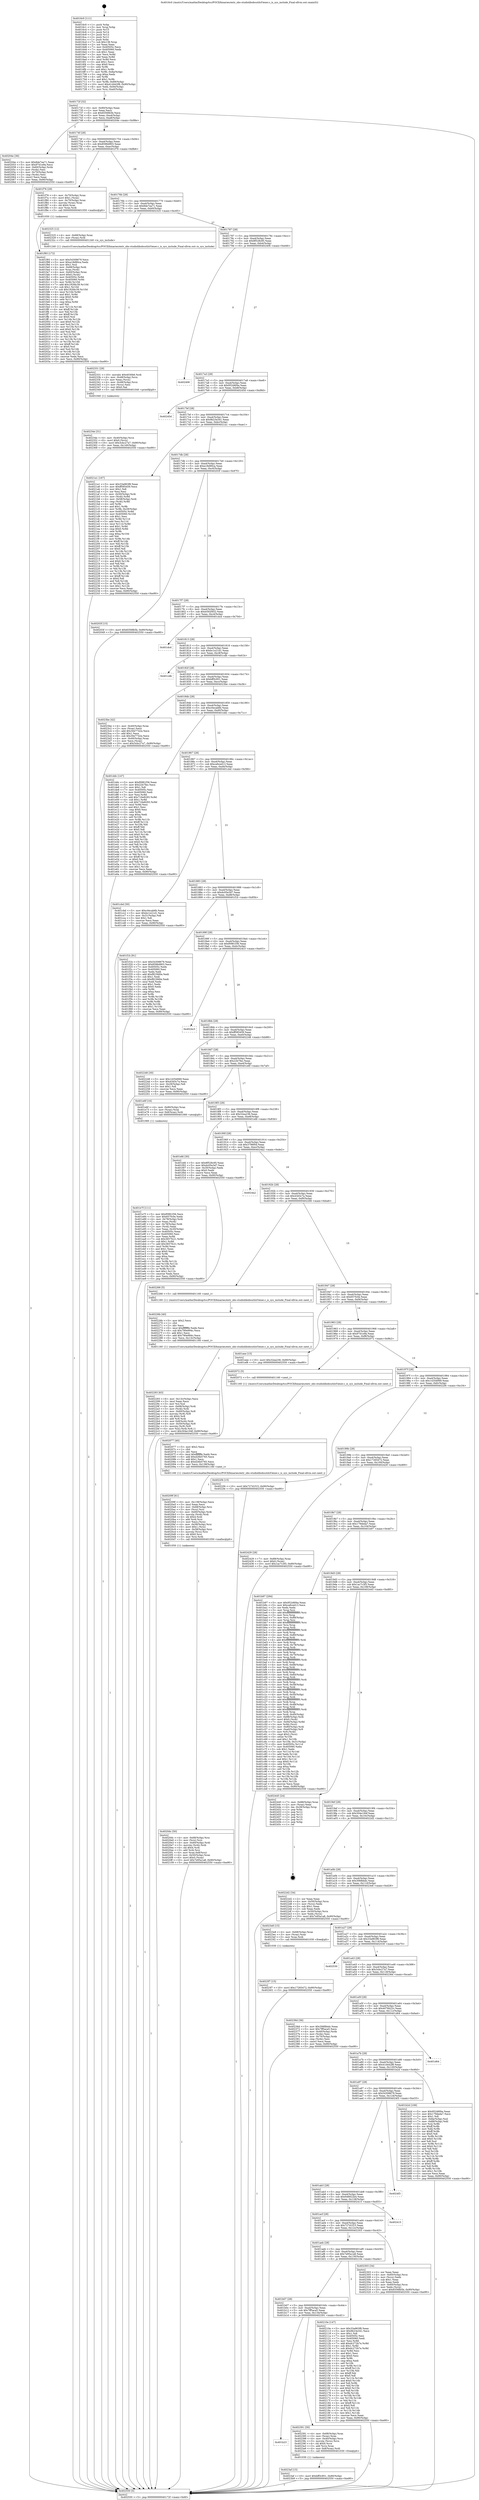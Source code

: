 digraph "0x4016c0" {
  label = "0x4016c0 (/mnt/c/Users/mathe/Desktop/tcc/POCII/binaries/extr_obs-studiolibobsutilcf-lexer.c_is_sys_include_Final-ollvm.out::main(0))"
  labelloc = "t"
  node[shape=record]

  Entry [label="",width=0.3,height=0.3,shape=circle,fillcolor=black,style=filled]
  "0x40172f" [label="{
     0x40172f [32]\l
     | [instrs]\l
     &nbsp;&nbsp;0x40172f \<+6\>: mov -0x90(%rbp),%eax\l
     &nbsp;&nbsp;0x401735 \<+2\>: mov %eax,%ecx\l
     &nbsp;&nbsp;0x401737 \<+6\>: sub $0x8356fb5b,%ecx\l
     &nbsp;&nbsp;0x40173d \<+6\>: mov %eax,-0xa4(%rbp)\l
     &nbsp;&nbsp;0x401743 \<+6\>: mov %ecx,-0xa8(%rbp)\l
     &nbsp;&nbsp;0x401749 \<+6\>: je 000000000040204e \<main+0x98e\>\l
  }"]
  "0x40204e" [label="{
     0x40204e [36]\l
     | [instrs]\l
     &nbsp;&nbsp;0x40204e \<+5\>: mov $0x8de7ea71,%eax\l
     &nbsp;&nbsp;0x402053 \<+5\>: mov $0x97d1e9a,%ecx\l
     &nbsp;&nbsp;0x402058 \<+4\>: mov -0x60(%rbp),%rdx\l
     &nbsp;&nbsp;0x40205c \<+2\>: mov (%rdx),%esi\l
     &nbsp;&nbsp;0x40205e \<+4\>: mov -0x70(%rbp),%rdx\l
     &nbsp;&nbsp;0x402062 \<+2\>: cmp (%rdx),%esi\l
     &nbsp;&nbsp;0x402064 \<+3\>: cmovl %ecx,%eax\l
     &nbsp;&nbsp;0x402067 \<+6\>: mov %eax,-0x90(%rbp)\l
     &nbsp;&nbsp;0x40206d \<+5\>: jmp 0000000000402550 \<main+0xe90\>\l
  }"]
  "0x40174f" [label="{
     0x40174f [28]\l
     | [instrs]\l
     &nbsp;&nbsp;0x40174f \<+5\>: jmp 0000000000401754 \<main+0x94\>\l
     &nbsp;&nbsp;0x401754 \<+6\>: mov -0xa4(%rbp),%eax\l
     &nbsp;&nbsp;0x40175a \<+5\>: sub $0x8596d903,%eax\l
     &nbsp;&nbsp;0x40175f \<+6\>: mov %eax,-0xac(%rbp)\l
     &nbsp;&nbsp;0x401765 \<+6\>: je 0000000000401f76 \<main+0x8b6\>\l
  }"]
  Exit [label="",width=0.3,height=0.3,shape=circle,fillcolor=black,style=filled,peripheries=2]
  "0x401f76" [label="{
     0x401f76 [29]\l
     | [instrs]\l
     &nbsp;&nbsp;0x401f76 \<+4\>: mov -0x70(%rbp),%rax\l
     &nbsp;&nbsp;0x401f7a \<+6\>: movl $0x1,(%rax)\l
     &nbsp;&nbsp;0x401f80 \<+4\>: mov -0x70(%rbp),%rax\l
     &nbsp;&nbsp;0x401f84 \<+3\>: movslq (%rax),%rax\l
     &nbsp;&nbsp;0x401f87 \<+4\>: shl $0x4,%rax\l
     &nbsp;&nbsp;0x401f8b \<+3\>: mov %rax,%rdi\l
     &nbsp;&nbsp;0x401f8e \<+5\>: call 0000000000401050 \<malloc@plt\>\l
     | [calls]\l
     &nbsp;&nbsp;0x401050 \{1\} (unknown)\l
  }"]
  "0x40176b" [label="{
     0x40176b [28]\l
     | [instrs]\l
     &nbsp;&nbsp;0x40176b \<+5\>: jmp 0000000000401770 \<main+0xb0\>\l
     &nbsp;&nbsp;0x401770 \<+6\>: mov -0xa4(%rbp),%eax\l
     &nbsp;&nbsp;0x401776 \<+5\>: sub $0x8de7ea71,%eax\l
     &nbsp;&nbsp;0x40177b \<+6\>: mov %eax,-0xb0(%rbp)\l
     &nbsp;&nbsp;0x401781 \<+6\>: je 0000000000402325 \<main+0xc65\>\l
  }"]
  "0x4023f7" [label="{
     0x4023f7 [15]\l
     | [instrs]\l
     &nbsp;&nbsp;0x4023f7 \<+10\>: movl $0x17265472,-0x90(%rbp)\l
     &nbsp;&nbsp;0x402401 \<+5\>: jmp 0000000000402550 \<main+0xe90\>\l
  }"]
  "0x402325" [label="{
     0x402325 [12]\l
     | [instrs]\l
     &nbsp;&nbsp;0x402325 \<+4\>: mov -0x68(%rbp),%rax\l
     &nbsp;&nbsp;0x402329 \<+3\>: mov (%rax),%rdi\l
     &nbsp;&nbsp;0x40232c \<+5\>: call 0000000000401240 \<is_sys_include\>\l
     | [calls]\l
     &nbsp;&nbsp;0x401240 \{1\} (/mnt/c/Users/mathe/Desktop/tcc/POCII/binaries/extr_obs-studiolibobsutilcf-lexer.c_is_sys_include_Final-ollvm.out::is_sys_include)\l
  }"]
  "0x401787" [label="{
     0x401787 [28]\l
     | [instrs]\l
     &nbsp;&nbsp;0x401787 \<+5\>: jmp 000000000040178c \<main+0xcc\>\l
     &nbsp;&nbsp;0x40178c \<+6\>: mov -0xa4(%rbp),%eax\l
     &nbsp;&nbsp;0x401792 \<+5\>: sub $0x8f528c95,%eax\l
     &nbsp;&nbsp;0x401797 \<+6\>: mov %eax,-0xb4(%rbp)\l
     &nbsp;&nbsp;0x40179d \<+6\>: je 0000000000402406 \<main+0xd46\>\l
  }"]
  "0x4023af" [label="{
     0x4023af [15]\l
     | [instrs]\l
     &nbsp;&nbsp;0x4023af \<+10\>: movl $0xbff3c951,-0x90(%rbp)\l
     &nbsp;&nbsp;0x4023b9 \<+5\>: jmp 0000000000402550 \<main+0xe90\>\l
  }"]
  "0x402406" [label="{
     0x402406\l
  }", style=dashed]
  "0x4017a3" [label="{
     0x4017a3 [28]\l
     | [instrs]\l
     &nbsp;&nbsp;0x4017a3 \<+5\>: jmp 00000000004017a8 \<main+0xe8\>\l
     &nbsp;&nbsp;0x4017a8 \<+6\>: mov -0xa4(%rbp),%eax\l
     &nbsp;&nbsp;0x4017ae \<+5\>: sub $0x952d6f4a,%eax\l
     &nbsp;&nbsp;0x4017b3 \<+6\>: mov %eax,-0xb8(%rbp)\l
     &nbsp;&nbsp;0x4017b9 \<+6\>: je 000000000040245d \<main+0xd9d\>\l
  }"]
  "0x401b23" [label="{
     0x401b23\l
  }", style=dashed]
  "0x40245d" [label="{
     0x40245d\l
  }", style=dashed]
  "0x4017bf" [label="{
     0x4017bf [28]\l
     | [instrs]\l
     &nbsp;&nbsp;0x4017bf \<+5\>: jmp 00000000004017c4 \<main+0x104\>\l
     &nbsp;&nbsp;0x4017c4 \<+6\>: mov -0xa4(%rbp),%eax\l
     &nbsp;&nbsp;0x4017ca \<+5\>: sub $0x9b23e341,%eax\l
     &nbsp;&nbsp;0x4017cf \<+6\>: mov %eax,-0xbc(%rbp)\l
     &nbsp;&nbsp;0x4017d5 \<+6\>: je 00000000004021a1 \<main+0xae1\>\l
  }"]
  "0x402391" [label="{
     0x402391 [30]\l
     | [instrs]\l
     &nbsp;&nbsp;0x402391 \<+4\>: mov -0x68(%rbp),%rax\l
     &nbsp;&nbsp;0x402395 \<+3\>: mov (%rax),%rax\l
     &nbsp;&nbsp;0x402398 \<+4\>: mov -0x40(%rbp),%rcx\l
     &nbsp;&nbsp;0x40239c \<+3\>: movslq (%rcx),%rcx\l
     &nbsp;&nbsp;0x40239f \<+4\>: shl $0x4,%rcx\l
     &nbsp;&nbsp;0x4023a3 \<+3\>: add %rcx,%rax\l
     &nbsp;&nbsp;0x4023a6 \<+4\>: mov 0x8(%rax),%rdi\l
     &nbsp;&nbsp;0x4023aa \<+5\>: call 0000000000401030 \<free@plt\>\l
     | [calls]\l
     &nbsp;&nbsp;0x401030 \{1\} (unknown)\l
  }"]
  "0x4021a1" [label="{
     0x4021a1 [167]\l
     | [instrs]\l
     &nbsp;&nbsp;0x4021a1 \<+5\>: mov $0x33a963f8,%eax\l
     &nbsp;&nbsp;0x4021a6 \<+5\>: mov $0xff585459,%ecx\l
     &nbsp;&nbsp;0x4021ab \<+2\>: mov $0x1,%dl\l
     &nbsp;&nbsp;0x4021ad \<+2\>: xor %esi,%esi\l
     &nbsp;&nbsp;0x4021af \<+4\>: mov -0x50(%rbp),%rdi\l
     &nbsp;&nbsp;0x4021b3 \<+3\>: mov (%rdi),%r8d\l
     &nbsp;&nbsp;0x4021b6 \<+4\>: mov -0x58(%rbp),%rdi\l
     &nbsp;&nbsp;0x4021ba \<+3\>: cmp (%rdi),%r8d\l
     &nbsp;&nbsp;0x4021bd \<+4\>: setl %r9b\l
     &nbsp;&nbsp;0x4021c1 \<+4\>: and $0x1,%r9b\l
     &nbsp;&nbsp;0x4021c5 \<+4\>: mov %r9b,-0x29(%rbp)\l
     &nbsp;&nbsp;0x4021c9 \<+8\>: mov 0x40505c,%r8d\l
     &nbsp;&nbsp;0x4021d1 \<+8\>: mov 0x405060,%r10d\l
     &nbsp;&nbsp;0x4021d9 \<+3\>: sub $0x1,%esi\l
     &nbsp;&nbsp;0x4021dc \<+3\>: mov %r8d,%r11d\l
     &nbsp;&nbsp;0x4021df \<+3\>: add %esi,%r11d\l
     &nbsp;&nbsp;0x4021e2 \<+4\>: imul %r11d,%r8d\l
     &nbsp;&nbsp;0x4021e6 \<+4\>: and $0x1,%r8d\l
     &nbsp;&nbsp;0x4021ea \<+4\>: cmp $0x0,%r8d\l
     &nbsp;&nbsp;0x4021ee \<+4\>: sete %r9b\l
     &nbsp;&nbsp;0x4021f2 \<+4\>: cmp $0xa,%r10d\l
     &nbsp;&nbsp;0x4021f6 \<+3\>: setl %bl\l
     &nbsp;&nbsp;0x4021f9 \<+3\>: mov %r9b,%r14b\l
     &nbsp;&nbsp;0x4021fc \<+4\>: xor $0xff,%r14b\l
     &nbsp;&nbsp;0x402200 \<+3\>: mov %bl,%r15b\l
     &nbsp;&nbsp;0x402203 \<+4\>: xor $0xff,%r15b\l
     &nbsp;&nbsp;0x402207 \<+3\>: xor $0x0,%dl\l
     &nbsp;&nbsp;0x40220a \<+3\>: mov %r14b,%r12b\l
     &nbsp;&nbsp;0x40220d \<+4\>: and $0x0,%r12b\l
     &nbsp;&nbsp;0x402211 \<+3\>: and %dl,%r9b\l
     &nbsp;&nbsp;0x402214 \<+3\>: mov %r15b,%r13b\l
     &nbsp;&nbsp;0x402217 \<+4\>: and $0x0,%r13b\l
     &nbsp;&nbsp;0x40221b \<+2\>: and %dl,%bl\l
     &nbsp;&nbsp;0x40221d \<+3\>: or %r9b,%r12b\l
     &nbsp;&nbsp;0x402220 \<+3\>: or %bl,%r13b\l
     &nbsp;&nbsp;0x402223 \<+3\>: xor %r13b,%r12b\l
     &nbsp;&nbsp;0x402226 \<+3\>: or %r15b,%r14b\l
     &nbsp;&nbsp;0x402229 \<+4\>: xor $0xff,%r14b\l
     &nbsp;&nbsp;0x40222d \<+3\>: or $0x0,%dl\l
     &nbsp;&nbsp;0x402230 \<+3\>: and %dl,%r14b\l
     &nbsp;&nbsp;0x402233 \<+3\>: or %r14b,%r12b\l
     &nbsp;&nbsp;0x402236 \<+4\>: test $0x1,%r12b\l
     &nbsp;&nbsp;0x40223a \<+3\>: cmovne %ecx,%eax\l
     &nbsp;&nbsp;0x40223d \<+6\>: mov %eax,-0x90(%rbp)\l
     &nbsp;&nbsp;0x402243 \<+5\>: jmp 0000000000402550 \<main+0xe90\>\l
  }"]
  "0x4017db" [label="{
     0x4017db [28]\l
     | [instrs]\l
     &nbsp;&nbsp;0x4017db \<+5\>: jmp 00000000004017e0 \<main+0x120\>\l
     &nbsp;&nbsp;0x4017e0 \<+6\>: mov -0xa4(%rbp),%eax\l
     &nbsp;&nbsp;0x4017e6 \<+5\>: sub $0xa18d90ca,%eax\l
     &nbsp;&nbsp;0x4017eb \<+6\>: mov %eax,-0xc0(%rbp)\l
     &nbsp;&nbsp;0x4017f1 \<+6\>: je 000000000040203f \<main+0x97f\>\l
  }"]
  "0x40234e" [label="{
     0x40234e [31]\l
     | [instrs]\l
     &nbsp;&nbsp;0x40234e \<+4\>: mov -0x40(%rbp),%rcx\l
     &nbsp;&nbsp;0x402352 \<+6\>: movl $0x0,(%rcx)\l
     &nbsp;&nbsp;0x402358 \<+10\>: movl $0x3cbc27a7,-0x90(%rbp)\l
     &nbsp;&nbsp;0x402362 \<+6\>: mov %eax,-0x140(%rbp)\l
     &nbsp;&nbsp;0x402368 \<+5\>: jmp 0000000000402550 \<main+0xe90\>\l
  }"]
  "0x40203f" [label="{
     0x40203f [15]\l
     | [instrs]\l
     &nbsp;&nbsp;0x40203f \<+10\>: movl $0x8356fb5b,-0x90(%rbp)\l
     &nbsp;&nbsp;0x402049 \<+5\>: jmp 0000000000402550 \<main+0xe90\>\l
  }"]
  "0x4017f7" [label="{
     0x4017f7 [28]\l
     | [instrs]\l
     &nbsp;&nbsp;0x4017f7 \<+5\>: jmp 00000000004017fc \<main+0x13c\>\l
     &nbsp;&nbsp;0x4017fc \<+6\>: mov -0xa4(%rbp),%eax\l
     &nbsp;&nbsp;0x401802 \<+5\>: sub $0xb592f452,%eax\l
     &nbsp;&nbsp;0x401807 \<+6\>: mov %eax,-0xc4(%rbp)\l
     &nbsp;&nbsp;0x40180d \<+6\>: je 0000000000401dcd \<main+0x70d\>\l
  }"]
  "0x402331" [label="{
     0x402331 [29]\l
     | [instrs]\l
     &nbsp;&nbsp;0x402331 \<+10\>: movabs $0x4030b6,%rdi\l
     &nbsp;&nbsp;0x40233b \<+4\>: mov -0x48(%rbp),%rcx\l
     &nbsp;&nbsp;0x40233f \<+2\>: mov %eax,(%rcx)\l
     &nbsp;&nbsp;0x402341 \<+4\>: mov -0x48(%rbp),%rcx\l
     &nbsp;&nbsp;0x402345 \<+2\>: mov (%rcx),%esi\l
     &nbsp;&nbsp;0x402347 \<+2\>: mov $0x0,%al\l
     &nbsp;&nbsp;0x402349 \<+5\>: call 0000000000401040 \<printf@plt\>\l
     | [calls]\l
     &nbsp;&nbsp;0x401040 \{1\} (unknown)\l
  }"]
  "0x401dcd" [label="{
     0x401dcd\l
  }", style=dashed]
  "0x401813" [label="{
     0x401813 [28]\l
     | [instrs]\l
     &nbsp;&nbsp;0x401813 \<+5\>: jmp 0000000000401818 \<main+0x158\>\l
     &nbsp;&nbsp;0x401818 \<+6\>: mov -0xa4(%rbp),%eax\l
     &nbsp;&nbsp;0x40181e \<+5\>: sub $0xbc1e21d1,%eax\l
     &nbsp;&nbsp;0x401823 \<+6\>: mov %eax,-0xc8(%rbp)\l
     &nbsp;&nbsp;0x401829 \<+6\>: je 0000000000401cdb \<main+0x61b\>\l
  }"]
  "0x402293" [label="{
     0x402293 [63]\l
     | [instrs]\l
     &nbsp;&nbsp;0x402293 \<+6\>: mov -0x13c(%rbp),%ecx\l
     &nbsp;&nbsp;0x402299 \<+3\>: imul %eax,%ecx\l
     &nbsp;&nbsp;0x40229c \<+3\>: mov %cl,%sil\l
     &nbsp;&nbsp;0x40229f \<+4\>: mov -0x68(%rbp),%rdi\l
     &nbsp;&nbsp;0x4022a3 \<+3\>: mov (%rdi),%rdi\l
     &nbsp;&nbsp;0x4022a6 \<+4\>: mov -0x60(%rbp),%r8\l
     &nbsp;&nbsp;0x4022aa \<+3\>: movslq (%r8),%r8\l
     &nbsp;&nbsp;0x4022ad \<+4\>: shl $0x4,%r8\l
     &nbsp;&nbsp;0x4022b1 \<+3\>: add %r8,%rdi\l
     &nbsp;&nbsp;0x4022b4 \<+4\>: mov 0x8(%rdi),%rdi\l
     &nbsp;&nbsp;0x4022b8 \<+4\>: mov -0x50(%rbp),%r8\l
     &nbsp;&nbsp;0x4022bc \<+3\>: movslq (%r8),%r8\l
     &nbsp;&nbsp;0x4022bf \<+4\>: mov %sil,(%rdi,%r8,1)\l
     &nbsp;&nbsp;0x4022c3 \<+10\>: movl $0x304e194f,-0x90(%rbp)\l
     &nbsp;&nbsp;0x4022cd \<+5\>: jmp 0000000000402550 \<main+0xe90\>\l
  }"]
  "0x401cdb" [label="{
     0x401cdb\l
  }", style=dashed]
  "0x40182f" [label="{
     0x40182f [28]\l
     | [instrs]\l
     &nbsp;&nbsp;0x40182f \<+5\>: jmp 0000000000401834 \<main+0x174\>\l
     &nbsp;&nbsp;0x401834 \<+6\>: mov -0xa4(%rbp),%eax\l
     &nbsp;&nbsp;0x40183a \<+5\>: sub $0xbff3c951,%eax\l
     &nbsp;&nbsp;0x40183f \<+6\>: mov %eax,-0xcc(%rbp)\l
     &nbsp;&nbsp;0x401845 \<+6\>: je 00000000004023be \<main+0xcfe\>\l
  }"]
  "0x40226b" [label="{
     0x40226b [40]\l
     | [instrs]\l
     &nbsp;&nbsp;0x40226b \<+5\>: mov $0x2,%ecx\l
     &nbsp;&nbsp;0x402270 \<+1\>: cltd\l
     &nbsp;&nbsp;0x402271 \<+2\>: idiv %ecx\l
     &nbsp;&nbsp;0x402273 \<+6\>: imul $0xfffffffe,%edx,%ecx\l
     &nbsp;&nbsp;0x402279 \<+6\>: sub $0x790e994c,%ecx\l
     &nbsp;&nbsp;0x40227f \<+3\>: add $0x1,%ecx\l
     &nbsp;&nbsp;0x402282 \<+6\>: add $0x790e994c,%ecx\l
     &nbsp;&nbsp;0x402288 \<+6\>: mov %ecx,-0x13c(%rbp)\l
     &nbsp;&nbsp;0x40228e \<+5\>: call 0000000000401160 \<next_i\>\l
     | [calls]\l
     &nbsp;&nbsp;0x401160 \{1\} (/mnt/c/Users/mathe/Desktop/tcc/POCII/binaries/extr_obs-studiolibobsutilcf-lexer.c_is_sys_include_Final-ollvm.out::next_i)\l
  }"]
  "0x4023be" [label="{
     0x4023be [42]\l
     | [instrs]\l
     &nbsp;&nbsp;0x4023be \<+4\>: mov -0x40(%rbp),%rax\l
     &nbsp;&nbsp;0x4023c2 \<+2\>: mov (%rax),%ecx\l
     &nbsp;&nbsp;0x4023c4 \<+6\>: add $0x30e7742e,%ecx\l
     &nbsp;&nbsp;0x4023ca \<+3\>: add $0x1,%ecx\l
     &nbsp;&nbsp;0x4023cd \<+6\>: sub $0x30e7742e,%ecx\l
     &nbsp;&nbsp;0x4023d3 \<+4\>: mov -0x40(%rbp),%rax\l
     &nbsp;&nbsp;0x4023d7 \<+2\>: mov %ecx,(%rax)\l
     &nbsp;&nbsp;0x4023d9 \<+10\>: movl $0x3cbc27a7,-0x90(%rbp)\l
     &nbsp;&nbsp;0x4023e3 \<+5\>: jmp 0000000000402550 \<main+0xe90\>\l
  }"]
  "0x40184b" [label="{
     0x40184b [28]\l
     | [instrs]\l
     &nbsp;&nbsp;0x40184b \<+5\>: jmp 0000000000401850 \<main+0x190\>\l
     &nbsp;&nbsp;0x401850 \<+6\>: mov -0xa4(%rbp),%eax\l
     &nbsp;&nbsp;0x401856 \<+5\>: sub $0xc0ecab6b,%eax\l
     &nbsp;&nbsp;0x40185b \<+6\>: mov %eax,-0xd0(%rbp)\l
     &nbsp;&nbsp;0x401861 \<+6\>: je 0000000000401ddc \<main+0x71c\>\l
  }"]
  "0x401b07" [label="{
     0x401b07 [28]\l
     | [instrs]\l
     &nbsp;&nbsp;0x401b07 \<+5\>: jmp 0000000000401b0c \<main+0x44c\>\l
     &nbsp;&nbsp;0x401b0c \<+6\>: mov -0xa4(%rbp),%eax\l
     &nbsp;&nbsp;0x401b12 \<+5\>: sub $0x7ff5aca5,%eax\l
     &nbsp;&nbsp;0x401b17 \<+6\>: mov %eax,-0x134(%rbp)\l
     &nbsp;&nbsp;0x401b1d \<+6\>: je 0000000000402391 \<main+0xcd1\>\l
  }"]
  "0x401ddc" [label="{
     0x401ddc [147]\l
     | [instrs]\l
     &nbsp;&nbsp;0x401ddc \<+5\>: mov $0xf0981f36,%eax\l
     &nbsp;&nbsp;0x401de1 \<+5\>: mov $0x22b7fec,%ecx\l
     &nbsp;&nbsp;0x401de6 \<+2\>: mov $0x1,%dl\l
     &nbsp;&nbsp;0x401de8 \<+7\>: mov 0x40505c,%esi\l
     &nbsp;&nbsp;0x401def \<+7\>: mov 0x405060,%edi\l
     &nbsp;&nbsp;0x401df6 \<+3\>: mov %esi,%r8d\l
     &nbsp;&nbsp;0x401df9 \<+7\>: add $0x716e8293,%r8d\l
     &nbsp;&nbsp;0x401e00 \<+4\>: sub $0x1,%r8d\l
     &nbsp;&nbsp;0x401e04 \<+7\>: sub $0x716e8293,%r8d\l
     &nbsp;&nbsp;0x401e0b \<+4\>: imul %r8d,%esi\l
     &nbsp;&nbsp;0x401e0f \<+3\>: and $0x1,%esi\l
     &nbsp;&nbsp;0x401e12 \<+3\>: cmp $0x0,%esi\l
     &nbsp;&nbsp;0x401e15 \<+4\>: sete %r9b\l
     &nbsp;&nbsp;0x401e19 \<+3\>: cmp $0xa,%edi\l
     &nbsp;&nbsp;0x401e1c \<+4\>: setl %r10b\l
     &nbsp;&nbsp;0x401e20 \<+3\>: mov %r9b,%r11b\l
     &nbsp;&nbsp;0x401e23 \<+4\>: xor $0xff,%r11b\l
     &nbsp;&nbsp;0x401e27 \<+3\>: mov %r10b,%bl\l
     &nbsp;&nbsp;0x401e2a \<+3\>: xor $0xff,%bl\l
     &nbsp;&nbsp;0x401e2d \<+3\>: xor $0x0,%dl\l
     &nbsp;&nbsp;0x401e30 \<+3\>: mov %r11b,%r14b\l
     &nbsp;&nbsp;0x401e33 \<+4\>: and $0x0,%r14b\l
     &nbsp;&nbsp;0x401e37 \<+3\>: and %dl,%r9b\l
     &nbsp;&nbsp;0x401e3a \<+3\>: mov %bl,%r15b\l
     &nbsp;&nbsp;0x401e3d \<+4\>: and $0x0,%r15b\l
     &nbsp;&nbsp;0x401e41 \<+3\>: and %dl,%r10b\l
     &nbsp;&nbsp;0x401e44 \<+3\>: or %r9b,%r14b\l
     &nbsp;&nbsp;0x401e47 \<+3\>: or %r10b,%r15b\l
     &nbsp;&nbsp;0x401e4a \<+3\>: xor %r15b,%r14b\l
     &nbsp;&nbsp;0x401e4d \<+3\>: or %bl,%r11b\l
     &nbsp;&nbsp;0x401e50 \<+4\>: xor $0xff,%r11b\l
     &nbsp;&nbsp;0x401e54 \<+3\>: or $0x0,%dl\l
     &nbsp;&nbsp;0x401e57 \<+3\>: and %dl,%r11b\l
     &nbsp;&nbsp;0x401e5a \<+3\>: or %r11b,%r14b\l
     &nbsp;&nbsp;0x401e5d \<+4\>: test $0x1,%r14b\l
     &nbsp;&nbsp;0x401e61 \<+3\>: cmovne %ecx,%eax\l
     &nbsp;&nbsp;0x401e64 \<+6\>: mov %eax,-0x90(%rbp)\l
     &nbsp;&nbsp;0x401e6a \<+5\>: jmp 0000000000402550 \<main+0xe90\>\l
  }"]
  "0x401867" [label="{
     0x401867 [28]\l
     | [instrs]\l
     &nbsp;&nbsp;0x401867 \<+5\>: jmp 000000000040186c \<main+0x1ac\>\l
     &nbsp;&nbsp;0x40186c \<+6\>: mov -0xa4(%rbp),%eax\l
     &nbsp;&nbsp;0x401872 \<+5\>: sub $0xce6ced13,%eax\l
     &nbsp;&nbsp;0x401877 \<+6\>: mov %eax,-0xd4(%rbp)\l
     &nbsp;&nbsp;0x40187d \<+6\>: je 0000000000401cbd \<main+0x5fd\>\l
  }"]
  "0x40210e" [label="{
     0x40210e [147]\l
     | [instrs]\l
     &nbsp;&nbsp;0x40210e \<+5\>: mov $0x33a963f8,%eax\l
     &nbsp;&nbsp;0x402113 \<+5\>: mov $0x9b23e341,%ecx\l
     &nbsp;&nbsp;0x402118 \<+2\>: mov $0x1,%dl\l
     &nbsp;&nbsp;0x40211a \<+7\>: mov 0x40505c,%esi\l
     &nbsp;&nbsp;0x402121 \<+7\>: mov 0x405060,%edi\l
     &nbsp;&nbsp;0x402128 \<+3\>: mov %esi,%r8d\l
     &nbsp;&nbsp;0x40212b \<+7\>: add $0xdc272b7e,%r8d\l
     &nbsp;&nbsp;0x402132 \<+4\>: sub $0x1,%r8d\l
     &nbsp;&nbsp;0x402136 \<+7\>: sub $0xdc272b7e,%r8d\l
     &nbsp;&nbsp;0x40213d \<+4\>: imul %r8d,%esi\l
     &nbsp;&nbsp;0x402141 \<+3\>: and $0x1,%esi\l
     &nbsp;&nbsp;0x402144 \<+3\>: cmp $0x0,%esi\l
     &nbsp;&nbsp;0x402147 \<+4\>: sete %r9b\l
     &nbsp;&nbsp;0x40214b \<+3\>: cmp $0xa,%edi\l
     &nbsp;&nbsp;0x40214e \<+4\>: setl %r10b\l
     &nbsp;&nbsp;0x402152 \<+3\>: mov %r9b,%r11b\l
     &nbsp;&nbsp;0x402155 \<+4\>: xor $0xff,%r11b\l
     &nbsp;&nbsp;0x402159 \<+3\>: mov %r10b,%bl\l
     &nbsp;&nbsp;0x40215c \<+3\>: xor $0xff,%bl\l
     &nbsp;&nbsp;0x40215f \<+3\>: xor $0x0,%dl\l
     &nbsp;&nbsp;0x402162 \<+3\>: mov %r11b,%r14b\l
     &nbsp;&nbsp;0x402165 \<+4\>: and $0x0,%r14b\l
     &nbsp;&nbsp;0x402169 \<+3\>: and %dl,%r9b\l
     &nbsp;&nbsp;0x40216c \<+3\>: mov %bl,%r15b\l
     &nbsp;&nbsp;0x40216f \<+4\>: and $0x0,%r15b\l
     &nbsp;&nbsp;0x402173 \<+3\>: and %dl,%r10b\l
     &nbsp;&nbsp;0x402176 \<+3\>: or %r9b,%r14b\l
     &nbsp;&nbsp;0x402179 \<+3\>: or %r10b,%r15b\l
     &nbsp;&nbsp;0x40217c \<+3\>: xor %r15b,%r14b\l
     &nbsp;&nbsp;0x40217f \<+3\>: or %bl,%r11b\l
     &nbsp;&nbsp;0x402182 \<+4\>: xor $0xff,%r11b\l
     &nbsp;&nbsp;0x402186 \<+3\>: or $0x0,%dl\l
     &nbsp;&nbsp;0x402189 \<+3\>: and %dl,%r11b\l
     &nbsp;&nbsp;0x40218c \<+3\>: or %r11b,%r14b\l
     &nbsp;&nbsp;0x40218f \<+4\>: test $0x1,%r14b\l
     &nbsp;&nbsp;0x402193 \<+3\>: cmovne %ecx,%eax\l
     &nbsp;&nbsp;0x402196 \<+6\>: mov %eax,-0x90(%rbp)\l
     &nbsp;&nbsp;0x40219c \<+5\>: jmp 0000000000402550 \<main+0xe90\>\l
  }"]
  "0x401cbd" [label="{
     0x401cbd [30]\l
     | [instrs]\l
     &nbsp;&nbsp;0x401cbd \<+5\>: mov $0xc0ecab6b,%eax\l
     &nbsp;&nbsp;0x401cc2 \<+5\>: mov $0xbc1e21d1,%ecx\l
     &nbsp;&nbsp;0x401cc7 \<+3\>: mov -0x31(%rbp),%dl\l
     &nbsp;&nbsp;0x401cca \<+3\>: test $0x1,%dl\l
     &nbsp;&nbsp;0x401ccd \<+3\>: cmovne %ecx,%eax\l
     &nbsp;&nbsp;0x401cd0 \<+6\>: mov %eax,-0x90(%rbp)\l
     &nbsp;&nbsp;0x401cd6 \<+5\>: jmp 0000000000402550 \<main+0xe90\>\l
  }"]
  "0x401883" [label="{
     0x401883 [28]\l
     | [instrs]\l
     &nbsp;&nbsp;0x401883 \<+5\>: jmp 0000000000401888 \<main+0x1c8\>\l
     &nbsp;&nbsp;0x401888 \<+6\>: mov -0xa4(%rbp),%eax\l
     &nbsp;&nbsp;0x40188e \<+5\>: sub $0xdc05e3d7,%eax\l
     &nbsp;&nbsp;0x401893 \<+6\>: mov %eax,-0xd8(%rbp)\l
     &nbsp;&nbsp;0x401899 \<+6\>: je 0000000000401f1b \<main+0x85b\>\l
  }"]
  "0x401aeb" [label="{
     0x401aeb [28]\l
     | [instrs]\l
     &nbsp;&nbsp;0x401aeb \<+5\>: jmp 0000000000401af0 \<main+0x430\>\l
     &nbsp;&nbsp;0x401af0 \<+6\>: mov -0xa4(%rbp),%eax\l
     &nbsp;&nbsp;0x401af6 \<+5\>: sub $0x7e95a1a8,%eax\l
     &nbsp;&nbsp;0x401afb \<+6\>: mov %eax,-0x130(%rbp)\l
     &nbsp;&nbsp;0x401b01 \<+6\>: je 000000000040210e \<main+0xa4e\>\l
  }"]
  "0x401f1b" [label="{
     0x401f1b [91]\l
     | [instrs]\l
     &nbsp;&nbsp;0x401f1b \<+5\>: mov $0x54308679,%eax\l
     &nbsp;&nbsp;0x401f20 \<+5\>: mov $0x8596d903,%ecx\l
     &nbsp;&nbsp;0x401f25 \<+7\>: mov 0x40505c,%edx\l
     &nbsp;&nbsp;0x401f2c \<+7\>: mov 0x405060,%esi\l
     &nbsp;&nbsp;0x401f33 \<+2\>: mov %edx,%edi\l
     &nbsp;&nbsp;0x401f35 \<+6\>: add $0xf823fd0e,%edi\l
     &nbsp;&nbsp;0x401f3b \<+3\>: sub $0x1,%edi\l
     &nbsp;&nbsp;0x401f3e \<+6\>: sub $0xf823fd0e,%edi\l
     &nbsp;&nbsp;0x401f44 \<+3\>: imul %edi,%edx\l
     &nbsp;&nbsp;0x401f47 \<+3\>: and $0x1,%edx\l
     &nbsp;&nbsp;0x401f4a \<+3\>: cmp $0x0,%edx\l
     &nbsp;&nbsp;0x401f4d \<+4\>: sete %r8b\l
     &nbsp;&nbsp;0x401f51 \<+3\>: cmp $0xa,%esi\l
     &nbsp;&nbsp;0x401f54 \<+4\>: setl %r9b\l
     &nbsp;&nbsp;0x401f58 \<+3\>: mov %r8b,%r10b\l
     &nbsp;&nbsp;0x401f5b \<+3\>: and %r9b,%r10b\l
     &nbsp;&nbsp;0x401f5e \<+3\>: xor %r9b,%r8b\l
     &nbsp;&nbsp;0x401f61 \<+3\>: or %r8b,%r10b\l
     &nbsp;&nbsp;0x401f64 \<+4\>: test $0x1,%r10b\l
     &nbsp;&nbsp;0x401f68 \<+3\>: cmovne %ecx,%eax\l
     &nbsp;&nbsp;0x401f6b \<+6\>: mov %eax,-0x90(%rbp)\l
     &nbsp;&nbsp;0x401f71 \<+5\>: jmp 0000000000402550 \<main+0xe90\>\l
  }"]
  "0x40189f" [label="{
     0x40189f [28]\l
     | [instrs]\l
     &nbsp;&nbsp;0x40189f \<+5\>: jmp 00000000004018a4 \<main+0x1e4\>\l
     &nbsp;&nbsp;0x4018a4 \<+6\>: mov -0xa4(%rbp),%eax\l
     &nbsp;&nbsp;0x4018aa \<+5\>: sub $0xf0981f36,%eax\l
     &nbsp;&nbsp;0x4018af \<+6\>: mov %eax,-0xdc(%rbp)\l
     &nbsp;&nbsp;0x4018b5 \<+6\>: je 00000000004024c3 \<main+0xe03\>\l
  }"]
  "0x402303" [label="{
     0x402303 [34]\l
     | [instrs]\l
     &nbsp;&nbsp;0x402303 \<+2\>: xor %eax,%eax\l
     &nbsp;&nbsp;0x402305 \<+4\>: mov -0x60(%rbp),%rcx\l
     &nbsp;&nbsp;0x402309 \<+2\>: mov (%rcx),%edx\l
     &nbsp;&nbsp;0x40230b \<+3\>: sub $0x1,%eax\l
     &nbsp;&nbsp;0x40230e \<+2\>: sub %eax,%edx\l
     &nbsp;&nbsp;0x402310 \<+4\>: mov -0x60(%rbp),%rcx\l
     &nbsp;&nbsp;0x402314 \<+2\>: mov %edx,(%rcx)\l
     &nbsp;&nbsp;0x402316 \<+10\>: movl $0x8356fb5b,-0x90(%rbp)\l
     &nbsp;&nbsp;0x402320 \<+5\>: jmp 0000000000402550 \<main+0xe90\>\l
  }"]
  "0x4024c3" [label="{
     0x4024c3\l
  }", style=dashed]
  "0x4018bb" [label="{
     0x4018bb [28]\l
     | [instrs]\l
     &nbsp;&nbsp;0x4018bb \<+5\>: jmp 00000000004018c0 \<main+0x200\>\l
     &nbsp;&nbsp;0x4018c0 \<+6\>: mov -0xa4(%rbp),%eax\l
     &nbsp;&nbsp;0x4018c6 \<+5\>: sub $0xff585459,%eax\l
     &nbsp;&nbsp;0x4018cb \<+6\>: mov %eax,-0xe0(%rbp)\l
     &nbsp;&nbsp;0x4018d1 \<+6\>: je 0000000000402248 \<main+0xb88\>\l
  }"]
  "0x401acf" [label="{
     0x401acf [28]\l
     | [instrs]\l
     &nbsp;&nbsp;0x401acf \<+5\>: jmp 0000000000401ad4 \<main+0x414\>\l
     &nbsp;&nbsp;0x401ad4 \<+6\>: mov -0xa4(%rbp),%eax\l
     &nbsp;&nbsp;0x401ada \<+5\>: sub $0x727d1f15,%eax\l
     &nbsp;&nbsp;0x401adf \<+6\>: mov %eax,-0x12c(%rbp)\l
     &nbsp;&nbsp;0x401ae5 \<+6\>: je 0000000000402303 \<main+0xc43\>\l
  }"]
  "0x402248" [label="{
     0x402248 [30]\l
     | [instrs]\l
     &nbsp;&nbsp;0x402248 \<+5\>: mov $0x1435d069,%eax\l
     &nbsp;&nbsp;0x40224d \<+5\>: mov $0x43d3c7a,%ecx\l
     &nbsp;&nbsp;0x402252 \<+3\>: mov -0x29(%rbp),%dl\l
     &nbsp;&nbsp;0x402255 \<+3\>: test $0x1,%dl\l
     &nbsp;&nbsp;0x402258 \<+3\>: cmovne %ecx,%eax\l
     &nbsp;&nbsp;0x40225b \<+6\>: mov %eax,-0x90(%rbp)\l
     &nbsp;&nbsp;0x402261 \<+5\>: jmp 0000000000402550 \<main+0xe90\>\l
  }"]
  "0x4018d7" [label="{
     0x4018d7 [28]\l
     | [instrs]\l
     &nbsp;&nbsp;0x4018d7 \<+5\>: jmp 00000000004018dc \<main+0x21c\>\l
     &nbsp;&nbsp;0x4018dc \<+6\>: mov -0xa4(%rbp),%eax\l
     &nbsp;&nbsp;0x4018e2 \<+5\>: sub $0x22b7fec,%eax\l
     &nbsp;&nbsp;0x4018e7 \<+6\>: mov %eax,-0xe4(%rbp)\l
     &nbsp;&nbsp;0x4018ed \<+6\>: je 0000000000401e6f \<main+0x7af\>\l
  }"]
  "0x402415" [label="{
     0x402415\l
  }", style=dashed]
  "0x401e6f" [label="{
     0x401e6f [16]\l
     | [instrs]\l
     &nbsp;&nbsp;0x401e6f \<+4\>: mov -0x80(%rbp),%rax\l
     &nbsp;&nbsp;0x401e73 \<+3\>: mov (%rax),%rax\l
     &nbsp;&nbsp;0x401e76 \<+4\>: mov 0x8(%rax),%rdi\l
     &nbsp;&nbsp;0x401e7a \<+5\>: call 0000000000401060 \<atoi@plt\>\l
     | [calls]\l
     &nbsp;&nbsp;0x401060 \{1\} (unknown)\l
  }"]
  "0x4018f3" [label="{
     0x4018f3 [28]\l
     | [instrs]\l
     &nbsp;&nbsp;0x4018f3 \<+5\>: jmp 00000000004018f8 \<main+0x238\>\l
     &nbsp;&nbsp;0x4018f8 \<+6\>: mov -0xa4(%rbp),%eax\l
     &nbsp;&nbsp;0x4018fe \<+5\>: sub $0x32ea236,%eax\l
     &nbsp;&nbsp;0x401903 \<+6\>: mov %eax,-0xe8(%rbp)\l
     &nbsp;&nbsp;0x401909 \<+6\>: je 0000000000401efd \<main+0x83d\>\l
  }"]
  "0x401ab3" [label="{
     0x401ab3 [28]\l
     | [instrs]\l
     &nbsp;&nbsp;0x401ab3 \<+5\>: jmp 0000000000401ab8 \<main+0x3f8\>\l
     &nbsp;&nbsp;0x401ab8 \<+6\>: mov -0xa4(%rbp),%eax\l
     &nbsp;&nbsp;0x401abe \<+5\>: sub $0x648922b4,%eax\l
     &nbsp;&nbsp;0x401ac3 \<+6\>: mov %eax,-0x128(%rbp)\l
     &nbsp;&nbsp;0x401ac9 \<+6\>: je 0000000000402415 \<main+0xd55\>\l
  }"]
  "0x401efd" [label="{
     0x401efd [30]\l
     | [instrs]\l
     &nbsp;&nbsp;0x401efd \<+5\>: mov $0x8f528c95,%eax\l
     &nbsp;&nbsp;0x401f02 \<+5\>: mov $0xdc05e3d7,%ecx\l
     &nbsp;&nbsp;0x401f07 \<+3\>: mov -0x30(%rbp),%edx\l
     &nbsp;&nbsp;0x401f0a \<+3\>: cmp $0x0,%edx\l
     &nbsp;&nbsp;0x401f0d \<+3\>: cmove %ecx,%eax\l
     &nbsp;&nbsp;0x401f10 \<+6\>: mov %eax,-0x90(%rbp)\l
     &nbsp;&nbsp;0x401f16 \<+5\>: jmp 0000000000402550 \<main+0xe90\>\l
  }"]
  "0x40190f" [label="{
     0x40190f [28]\l
     | [instrs]\l
     &nbsp;&nbsp;0x40190f \<+5\>: jmp 0000000000401914 \<main+0x254\>\l
     &nbsp;&nbsp;0x401914 \<+6\>: mov -0xa4(%rbp),%eax\l
     &nbsp;&nbsp;0x40191a \<+5\>: sub $0x3796f0d,%eax\l
     &nbsp;&nbsp;0x40191f \<+6\>: mov %eax,-0xec(%rbp)\l
     &nbsp;&nbsp;0x401925 \<+6\>: je 00000000004024a2 \<main+0xde2\>\l
  }"]
  "0x4024f3" [label="{
     0x4024f3\l
  }", style=dashed]
  "0x4024a2" [label="{
     0x4024a2\l
  }", style=dashed]
  "0x40192b" [label="{
     0x40192b [28]\l
     | [instrs]\l
     &nbsp;&nbsp;0x40192b \<+5\>: jmp 0000000000401930 \<main+0x270\>\l
     &nbsp;&nbsp;0x401930 \<+6\>: mov -0xa4(%rbp),%eax\l
     &nbsp;&nbsp;0x401936 \<+5\>: sub $0x43d3c7a,%eax\l
     &nbsp;&nbsp;0x40193b \<+6\>: mov %eax,-0xf0(%rbp)\l
     &nbsp;&nbsp;0x401941 \<+6\>: je 0000000000402266 \<main+0xba6\>\l
  }"]
  "0x4020dc" [label="{
     0x4020dc [50]\l
     | [instrs]\l
     &nbsp;&nbsp;0x4020dc \<+4\>: mov -0x68(%rbp),%rsi\l
     &nbsp;&nbsp;0x4020e0 \<+3\>: mov (%rsi),%rsi\l
     &nbsp;&nbsp;0x4020e3 \<+4\>: mov -0x60(%rbp),%rdi\l
     &nbsp;&nbsp;0x4020e7 \<+3\>: movslq (%rdi),%rdi\l
     &nbsp;&nbsp;0x4020ea \<+4\>: shl $0x4,%rdi\l
     &nbsp;&nbsp;0x4020ee \<+3\>: add %rdi,%rsi\l
     &nbsp;&nbsp;0x4020f1 \<+4\>: mov %rax,0x8(%rsi)\l
     &nbsp;&nbsp;0x4020f5 \<+4\>: mov -0x50(%rbp),%rax\l
     &nbsp;&nbsp;0x4020f9 \<+6\>: movl $0x0,(%rax)\l
     &nbsp;&nbsp;0x4020ff \<+10\>: movl $0x7e95a1a8,-0x90(%rbp)\l
     &nbsp;&nbsp;0x402109 \<+5\>: jmp 0000000000402550 \<main+0xe90\>\l
  }"]
  "0x402266" [label="{
     0x402266 [5]\l
     | [instrs]\l
     &nbsp;&nbsp;0x402266 \<+5\>: call 0000000000401160 \<next_i\>\l
     | [calls]\l
     &nbsp;&nbsp;0x401160 \{1\} (/mnt/c/Users/mathe/Desktop/tcc/POCII/binaries/extr_obs-studiolibobsutilcf-lexer.c_is_sys_include_Final-ollvm.out::next_i)\l
  }"]
  "0x401947" [label="{
     0x401947 [28]\l
     | [instrs]\l
     &nbsp;&nbsp;0x401947 \<+5\>: jmp 000000000040194c \<main+0x28c\>\l
     &nbsp;&nbsp;0x40194c \<+6\>: mov -0xa4(%rbp),%eax\l
     &nbsp;&nbsp;0x401952 \<+5\>: sub $0x657fc0e,%eax\l
     &nbsp;&nbsp;0x401957 \<+6\>: mov %eax,-0xf4(%rbp)\l
     &nbsp;&nbsp;0x40195d \<+6\>: je 0000000000401eee \<main+0x82e\>\l
  }"]
  "0x40209f" [label="{
     0x40209f [61]\l
     | [instrs]\l
     &nbsp;&nbsp;0x40209f \<+6\>: mov -0x138(%rbp),%ecx\l
     &nbsp;&nbsp;0x4020a5 \<+3\>: imul %eax,%ecx\l
     &nbsp;&nbsp;0x4020a8 \<+4\>: mov -0x68(%rbp),%rsi\l
     &nbsp;&nbsp;0x4020ac \<+3\>: mov (%rsi),%rsi\l
     &nbsp;&nbsp;0x4020af \<+4\>: mov -0x60(%rbp),%rdi\l
     &nbsp;&nbsp;0x4020b3 \<+3\>: movslq (%rdi),%rdi\l
     &nbsp;&nbsp;0x4020b6 \<+4\>: shl $0x4,%rdi\l
     &nbsp;&nbsp;0x4020ba \<+3\>: add %rdi,%rsi\l
     &nbsp;&nbsp;0x4020bd \<+2\>: mov %ecx,(%rsi)\l
     &nbsp;&nbsp;0x4020bf \<+4\>: mov -0x58(%rbp),%rsi\l
     &nbsp;&nbsp;0x4020c3 \<+6\>: movl $0x1,(%rsi)\l
     &nbsp;&nbsp;0x4020c9 \<+4\>: mov -0x58(%rbp),%rsi\l
     &nbsp;&nbsp;0x4020cd \<+3\>: movslq (%rsi),%rsi\l
     &nbsp;&nbsp;0x4020d0 \<+4\>: shl $0x0,%rsi\l
     &nbsp;&nbsp;0x4020d4 \<+3\>: mov %rsi,%rdi\l
     &nbsp;&nbsp;0x4020d7 \<+5\>: call 0000000000401050 \<malloc@plt\>\l
     | [calls]\l
     &nbsp;&nbsp;0x401050 \{1\} (unknown)\l
  }"]
  "0x401eee" [label="{
     0x401eee [15]\l
     | [instrs]\l
     &nbsp;&nbsp;0x401eee \<+10\>: movl $0x32ea236,-0x90(%rbp)\l
     &nbsp;&nbsp;0x401ef8 \<+5\>: jmp 0000000000402550 \<main+0xe90\>\l
  }"]
  "0x401963" [label="{
     0x401963 [28]\l
     | [instrs]\l
     &nbsp;&nbsp;0x401963 \<+5\>: jmp 0000000000401968 \<main+0x2a8\>\l
     &nbsp;&nbsp;0x401968 \<+6\>: mov -0xa4(%rbp),%eax\l
     &nbsp;&nbsp;0x40196e \<+5\>: sub $0x97d1e9a,%eax\l
     &nbsp;&nbsp;0x401973 \<+6\>: mov %eax,-0xf8(%rbp)\l
     &nbsp;&nbsp;0x401979 \<+6\>: je 0000000000402072 \<main+0x9b2\>\l
  }"]
  "0x402077" [label="{
     0x402077 [40]\l
     | [instrs]\l
     &nbsp;&nbsp;0x402077 \<+5\>: mov $0x2,%ecx\l
     &nbsp;&nbsp;0x40207c \<+1\>: cltd\l
     &nbsp;&nbsp;0x40207d \<+2\>: idiv %ecx\l
     &nbsp;&nbsp;0x40207f \<+6\>: imul $0xfffffffe,%edx,%ecx\l
     &nbsp;&nbsp;0x402085 \<+6\>: add $0xd26b5765,%ecx\l
     &nbsp;&nbsp;0x40208b \<+3\>: add $0x1,%ecx\l
     &nbsp;&nbsp;0x40208e \<+6\>: sub $0xd26b5765,%ecx\l
     &nbsp;&nbsp;0x402094 \<+6\>: mov %ecx,-0x138(%rbp)\l
     &nbsp;&nbsp;0x40209a \<+5\>: call 0000000000401160 \<next_i\>\l
     | [calls]\l
     &nbsp;&nbsp;0x401160 \{1\} (/mnt/c/Users/mathe/Desktop/tcc/POCII/binaries/extr_obs-studiolibobsutilcf-lexer.c_is_sys_include_Final-ollvm.out::next_i)\l
  }"]
  "0x402072" [label="{
     0x402072 [5]\l
     | [instrs]\l
     &nbsp;&nbsp;0x402072 \<+5\>: call 0000000000401160 \<next_i\>\l
     | [calls]\l
     &nbsp;&nbsp;0x401160 \{1\} (/mnt/c/Users/mathe/Desktop/tcc/POCII/binaries/extr_obs-studiolibobsutilcf-lexer.c_is_sys_include_Final-ollvm.out::next_i)\l
  }"]
  "0x40197f" [label="{
     0x40197f [28]\l
     | [instrs]\l
     &nbsp;&nbsp;0x40197f \<+5\>: jmp 0000000000401984 \<main+0x2c4\>\l
     &nbsp;&nbsp;0x401984 \<+6\>: mov -0xa4(%rbp),%eax\l
     &nbsp;&nbsp;0x40198a \<+5\>: sub $0x1435d069,%eax\l
     &nbsp;&nbsp;0x40198f \<+6\>: mov %eax,-0xfc(%rbp)\l
     &nbsp;&nbsp;0x401995 \<+6\>: je 00000000004022f4 \<main+0xc34\>\l
  }"]
  "0x401f93" [label="{
     0x401f93 [172]\l
     | [instrs]\l
     &nbsp;&nbsp;0x401f93 \<+5\>: mov $0x54308679,%ecx\l
     &nbsp;&nbsp;0x401f98 \<+5\>: mov $0xa18d90ca,%edx\l
     &nbsp;&nbsp;0x401f9d \<+3\>: mov $0x1,%sil\l
     &nbsp;&nbsp;0x401fa0 \<+4\>: mov -0x68(%rbp),%rdi\l
     &nbsp;&nbsp;0x401fa4 \<+3\>: mov %rax,(%rdi)\l
     &nbsp;&nbsp;0x401fa7 \<+4\>: mov -0x60(%rbp),%rax\l
     &nbsp;&nbsp;0x401fab \<+6\>: movl $0x0,(%rax)\l
     &nbsp;&nbsp;0x401fb1 \<+8\>: mov 0x40505c,%r8d\l
     &nbsp;&nbsp;0x401fb9 \<+8\>: mov 0x405060,%r9d\l
     &nbsp;&nbsp;0x401fc1 \<+3\>: mov %r8d,%r10d\l
     &nbsp;&nbsp;0x401fc4 \<+7\>: add $0x192fdc39,%r10d\l
     &nbsp;&nbsp;0x401fcb \<+4\>: sub $0x1,%r10d\l
     &nbsp;&nbsp;0x401fcf \<+7\>: sub $0x192fdc39,%r10d\l
     &nbsp;&nbsp;0x401fd6 \<+4\>: imul %r10d,%r8d\l
     &nbsp;&nbsp;0x401fda \<+4\>: and $0x1,%r8d\l
     &nbsp;&nbsp;0x401fde \<+4\>: cmp $0x0,%r8d\l
     &nbsp;&nbsp;0x401fe2 \<+4\>: sete %r11b\l
     &nbsp;&nbsp;0x401fe6 \<+4\>: cmp $0xa,%r9d\l
     &nbsp;&nbsp;0x401fea \<+3\>: setl %bl\l
     &nbsp;&nbsp;0x401fed \<+3\>: mov %r11b,%r14b\l
     &nbsp;&nbsp;0x401ff0 \<+4\>: xor $0xff,%r14b\l
     &nbsp;&nbsp;0x401ff4 \<+3\>: mov %bl,%r15b\l
     &nbsp;&nbsp;0x401ff7 \<+4\>: xor $0xff,%r15b\l
     &nbsp;&nbsp;0x401ffb \<+4\>: xor $0x0,%sil\l
     &nbsp;&nbsp;0x401fff \<+3\>: mov %r14b,%r12b\l
     &nbsp;&nbsp;0x402002 \<+4\>: and $0x0,%r12b\l
     &nbsp;&nbsp;0x402006 \<+3\>: and %sil,%r11b\l
     &nbsp;&nbsp;0x402009 \<+3\>: mov %r15b,%r13b\l
     &nbsp;&nbsp;0x40200c \<+4\>: and $0x0,%r13b\l
     &nbsp;&nbsp;0x402010 \<+3\>: and %sil,%bl\l
     &nbsp;&nbsp;0x402013 \<+3\>: or %r11b,%r12b\l
     &nbsp;&nbsp;0x402016 \<+3\>: or %bl,%r13b\l
     &nbsp;&nbsp;0x402019 \<+3\>: xor %r13b,%r12b\l
     &nbsp;&nbsp;0x40201c \<+3\>: or %r15b,%r14b\l
     &nbsp;&nbsp;0x40201f \<+4\>: xor $0xff,%r14b\l
     &nbsp;&nbsp;0x402023 \<+4\>: or $0x0,%sil\l
     &nbsp;&nbsp;0x402027 \<+3\>: and %sil,%r14b\l
     &nbsp;&nbsp;0x40202a \<+3\>: or %r14b,%r12b\l
     &nbsp;&nbsp;0x40202d \<+4\>: test $0x1,%r12b\l
     &nbsp;&nbsp;0x402031 \<+3\>: cmovne %edx,%ecx\l
     &nbsp;&nbsp;0x402034 \<+6\>: mov %ecx,-0x90(%rbp)\l
     &nbsp;&nbsp;0x40203a \<+5\>: jmp 0000000000402550 \<main+0xe90\>\l
  }"]
  "0x4022f4" [label="{
     0x4022f4 [15]\l
     | [instrs]\l
     &nbsp;&nbsp;0x4022f4 \<+10\>: movl $0x727d1f15,-0x90(%rbp)\l
     &nbsp;&nbsp;0x4022fe \<+5\>: jmp 0000000000402550 \<main+0xe90\>\l
  }"]
  "0x40199b" [label="{
     0x40199b [28]\l
     | [instrs]\l
     &nbsp;&nbsp;0x40199b \<+5\>: jmp 00000000004019a0 \<main+0x2e0\>\l
     &nbsp;&nbsp;0x4019a0 \<+6\>: mov -0xa4(%rbp),%eax\l
     &nbsp;&nbsp;0x4019a6 \<+5\>: sub $0x17265472,%eax\l
     &nbsp;&nbsp;0x4019ab \<+6\>: mov %eax,-0x100(%rbp)\l
     &nbsp;&nbsp;0x4019b1 \<+6\>: je 0000000000402429 \<main+0xd69\>\l
  }"]
  "0x401e7f" [label="{
     0x401e7f [111]\l
     | [instrs]\l
     &nbsp;&nbsp;0x401e7f \<+5\>: mov $0xf0981f36,%ecx\l
     &nbsp;&nbsp;0x401e84 \<+5\>: mov $0x657fc0e,%edx\l
     &nbsp;&nbsp;0x401e89 \<+4\>: mov -0x78(%rbp),%rdi\l
     &nbsp;&nbsp;0x401e8d \<+2\>: mov %eax,(%rdi)\l
     &nbsp;&nbsp;0x401e8f \<+4\>: mov -0x78(%rbp),%rdi\l
     &nbsp;&nbsp;0x401e93 \<+2\>: mov (%rdi),%eax\l
     &nbsp;&nbsp;0x401e95 \<+3\>: mov %eax,-0x30(%rbp)\l
     &nbsp;&nbsp;0x401e98 \<+7\>: mov 0x40505c,%eax\l
     &nbsp;&nbsp;0x401e9f \<+7\>: mov 0x405060,%esi\l
     &nbsp;&nbsp;0x401ea6 \<+3\>: mov %eax,%r8d\l
     &nbsp;&nbsp;0x401ea9 \<+7\>: sub $0x3657fc21,%r8d\l
     &nbsp;&nbsp;0x401eb0 \<+4\>: sub $0x1,%r8d\l
     &nbsp;&nbsp;0x401eb4 \<+7\>: add $0x3657fc21,%r8d\l
     &nbsp;&nbsp;0x401ebb \<+4\>: imul %r8d,%eax\l
     &nbsp;&nbsp;0x401ebf \<+3\>: and $0x1,%eax\l
     &nbsp;&nbsp;0x401ec2 \<+3\>: cmp $0x0,%eax\l
     &nbsp;&nbsp;0x401ec5 \<+4\>: sete %r9b\l
     &nbsp;&nbsp;0x401ec9 \<+3\>: cmp $0xa,%esi\l
     &nbsp;&nbsp;0x401ecc \<+4\>: setl %r10b\l
     &nbsp;&nbsp;0x401ed0 \<+3\>: mov %r9b,%r11b\l
     &nbsp;&nbsp;0x401ed3 \<+3\>: and %r10b,%r11b\l
     &nbsp;&nbsp;0x401ed6 \<+3\>: xor %r10b,%r9b\l
     &nbsp;&nbsp;0x401ed9 \<+3\>: or %r9b,%r11b\l
     &nbsp;&nbsp;0x401edc \<+4\>: test $0x1,%r11b\l
     &nbsp;&nbsp;0x401ee0 \<+3\>: cmovne %edx,%ecx\l
     &nbsp;&nbsp;0x401ee3 \<+6\>: mov %ecx,-0x90(%rbp)\l
     &nbsp;&nbsp;0x401ee9 \<+5\>: jmp 0000000000402550 \<main+0xe90\>\l
  }"]
  "0x402429" [label="{
     0x402429 [28]\l
     | [instrs]\l
     &nbsp;&nbsp;0x402429 \<+7\>: mov -0x88(%rbp),%rax\l
     &nbsp;&nbsp;0x402430 \<+6\>: movl $0x0,(%rax)\l
     &nbsp;&nbsp;0x402436 \<+10\>: movl $0x1ac7c3f3,-0x90(%rbp)\l
     &nbsp;&nbsp;0x402440 \<+5\>: jmp 0000000000402550 \<main+0xe90\>\l
  }"]
  "0x4019b7" [label="{
     0x4019b7 [28]\l
     | [instrs]\l
     &nbsp;&nbsp;0x4019b7 \<+5\>: jmp 00000000004019bc \<main+0x2fc\>\l
     &nbsp;&nbsp;0x4019bc \<+6\>: mov -0xa4(%rbp),%eax\l
     &nbsp;&nbsp;0x4019c2 \<+5\>: sub $0x179deda7,%eax\l
     &nbsp;&nbsp;0x4019c7 \<+6\>: mov %eax,-0x104(%rbp)\l
     &nbsp;&nbsp;0x4019cd \<+6\>: je 0000000000401b97 \<main+0x4d7\>\l
  }"]
  "0x4016c0" [label="{
     0x4016c0 [111]\l
     | [instrs]\l
     &nbsp;&nbsp;0x4016c0 \<+1\>: push %rbp\l
     &nbsp;&nbsp;0x4016c1 \<+3\>: mov %rsp,%rbp\l
     &nbsp;&nbsp;0x4016c4 \<+2\>: push %r15\l
     &nbsp;&nbsp;0x4016c6 \<+2\>: push %r14\l
     &nbsp;&nbsp;0x4016c8 \<+2\>: push %r13\l
     &nbsp;&nbsp;0x4016ca \<+2\>: push %r12\l
     &nbsp;&nbsp;0x4016cc \<+1\>: push %rbx\l
     &nbsp;&nbsp;0x4016cd \<+7\>: sub $0x138,%rsp\l
     &nbsp;&nbsp;0x4016d4 \<+2\>: xor %eax,%eax\l
     &nbsp;&nbsp;0x4016d6 \<+7\>: mov 0x40505c,%ecx\l
     &nbsp;&nbsp;0x4016dd \<+7\>: mov 0x405060,%edx\l
     &nbsp;&nbsp;0x4016e4 \<+3\>: sub $0x1,%eax\l
     &nbsp;&nbsp;0x4016e7 \<+3\>: mov %ecx,%r8d\l
     &nbsp;&nbsp;0x4016ea \<+3\>: add %eax,%r8d\l
     &nbsp;&nbsp;0x4016ed \<+4\>: imul %r8d,%ecx\l
     &nbsp;&nbsp;0x4016f1 \<+3\>: and $0x1,%ecx\l
     &nbsp;&nbsp;0x4016f4 \<+3\>: cmp $0x0,%ecx\l
     &nbsp;&nbsp;0x4016f7 \<+4\>: sete %r9b\l
     &nbsp;&nbsp;0x4016fb \<+4\>: and $0x1,%r9b\l
     &nbsp;&nbsp;0x4016ff \<+7\>: mov %r9b,-0x8a(%rbp)\l
     &nbsp;&nbsp;0x401706 \<+3\>: cmp $0xa,%edx\l
     &nbsp;&nbsp;0x401709 \<+4\>: setl %r9b\l
     &nbsp;&nbsp;0x40170d \<+4\>: and $0x1,%r9b\l
     &nbsp;&nbsp;0x401711 \<+7\>: mov %r9b,-0x89(%rbp)\l
     &nbsp;&nbsp;0x401718 \<+10\>: movl $0x41d442f8,-0x90(%rbp)\l
     &nbsp;&nbsp;0x401722 \<+6\>: mov %edi,-0x94(%rbp)\l
     &nbsp;&nbsp;0x401728 \<+7\>: mov %rsi,-0xa0(%rbp)\l
  }"]
  "0x401b97" [label="{
     0x401b97 [294]\l
     | [instrs]\l
     &nbsp;&nbsp;0x401b97 \<+5\>: mov $0x952d6f4a,%eax\l
     &nbsp;&nbsp;0x401b9c \<+5\>: mov $0xce6ced13,%ecx\l
     &nbsp;&nbsp;0x401ba1 \<+2\>: xor %edx,%edx\l
     &nbsp;&nbsp;0x401ba3 \<+3\>: mov %rsp,%rsi\l
     &nbsp;&nbsp;0x401ba6 \<+4\>: add $0xfffffffffffffff0,%rsi\l
     &nbsp;&nbsp;0x401baa \<+3\>: mov %rsi,%rsp\l
     &nbsp;&nbsp;0x401bad \<+7\>: mov %rsi,-0x88(%rbp)\l
     &nbsp;&nbsp;0x401bb4 \<+3\>: mov %rsp,%rsi\l
     &nbsp;&nbsp;0x401bb7 \<+4\>: add $0xfffffffffffffff0,%rsi\l
     &nbsp;&nbsp;0x401bbb \<+3\>: mov %rsi,%rsp\l
     &nbsp;&nbsp;0x401bbe \<+3\>: mov %rsp,%rdi\l
     &nbsp;&nbsp;0x401bc1 \<+4\>: add $0xfffffffffffffff0,%rdi\l
     &nbsp;&nbsp;0x401bc5 \<+3\>: mov %rdi,%rsp\l
     &nbsp;&nbsp;0x401bc8 \<+4\>: mov %rdi,-0x80(%rbp)\l
     &nbsp;&nbsp;0x401bcc \<+3\>: mov %rsp,%rdi\l
     &nbsp;&nbsp;0x401bcf \<+4\>: add $0xfffffffffffffff0,%rdi\l
     &nbsp;&nbsp;0x401bd3 \<+3\>: mov %rdi,%rsp\l
     &nbsp;&nbsp;0x401bd6 \<+4\>: mov %rdi,-0x78(%rbp)\l
     &nbsp;&nbsp;0x401bda \<+3\>: mov %rsp,%rdi\l
     &nbsp;&nbsp;0x401bdd \<+4\>: add $0xfffffffffffffff0,%rdi\l
     &nbsp;&nbsp;0x401be1 \<+3\>: mov %rdi,%rsp\l
     &nbsp;&nbsp;0x401be4 \<+4\>: mov %rdi,-0x70(%rbp)\l
     &nbsp;&nbsp;0x401be8 \<+3\>: mov %rsp,%rdi\l
     &nbsp;&nbsp;0x401beb \<+4\>: add $0xfffffffffffffff0,%rdi\l
     &nbsp;&nbsp;0x401bef \<+3\>: mov %rdi,%rsp\l
     &nbsp;&nbsp;0x401bf2 \<+4\>: mov %rdi,-0x68(%rbp)\l
     &nbsp;&nbsp;0x401bf6 \<+3\>: mov %rsp,%rdi\l
     &nbsp;&nbsp;0x401bf9 \<+4\>: add $0xfffffffffffffff0,%rdi\l
     &nbsp;&nbsp;0x401bfd \<+3\>: mov %rdi,%rsp\l
     &nbsp;&nbsp;0x401c00 \<+4\>: mov %rdi,-0x60(%rbp)\l
     &nbsp;&nbsp;0x401c04 \<+3\>: mov %rsp,%rdi\l
     &nbsp;&nbsp;0x401c07 \<+4\>: add $0xfffffffffffffff0,%rdi\l
     &nbsp;&nbsp;0x401c0b \<+3\>: mov %rdi,%rsp\l
     &nbsp;&nbsp;0x401c0e \<+4\>: mov %rdi,-0x58(%rbp)\l
     &nbsp;&nbsp;0x401c12 \<+3\>: mov %rsp,%rdi\l
     &nbsp;&nbsp;0x401c15 \<+4\>: add $0xfffffffffffffff0,%rdi\l
     &nbsp;&nbsp;0x401c19 \<+3\>: mov %rdi,%rsp\l
     &nbsp;&nbsp;0x401c1c \<+4\>: mov %rdi,-0x50(%rbp)\l
     &nbsp;&nbsp;0x401c20 \<+3\>: mov %rsp,%rdi\l
     &nbsp;&nbsp;0x401c23 \<+4\>: add $0xfffffffffffffff0,%rdi\l
     &nbsp;&nbsp;0x401c27 \<+3\>: mov %rdi,%rsp\l
     &nbsp;&nbsp;0x401c2a \<+4\>: mov %rdi,-0x48(%rbp)\l
     &nbsp;&nbsp;0x401c2e \<+3\>: mov %rsp,%rdi\l
     &nbsp;&nbsp;0x401c31 \<+4\>: add $0xfffffffffffffff0,%rdi\l
     &nbsp;&nbsp;0x401c35 \<+3\>: mov %rdi,%rsp\l
     &nbsp;&nbsp;0x401c38 \<+4\>: mov %rdi,-0x40(%rbp)\l
     &nbsp;&nbsp;0x401c3c \<+7\>: mov -0x88(%rbp),%rdi\l
     &nbsp;&nbsp;0x401c43 \<+6\>: movl $0x0,(%rdi)\l
     &nbsp;&nbsp;0x401c49 \<+7\>: mov -0x94(%rbp),%r8d\l
     &nbsp;&nbsp;0x401c50 \<+3\>: mov %r8d,(%rsi)\l
     &nbsp;&nbsp;0x401c53 \<+4\>: mov -0x80(%rbp),%rdi\l
     &nbsp;&nbsp;0x401c57 \<+7\>: mov -0xa0(%rbp),%r9\l
     &nbsp;&nbsp;0x401c5e \<+3\>: mov %r9,(%rdi)\l
     &nbsp;&nbsp;0x401c61 \<+3\>: cmpl $0x2,(%rsi)\l
     &nbsp;&nbsp;0x401c64 \<+4\>: setne %r10b\l
     &nbsp;&nbsp;0x401c68 \<+4\>: and $0x1,%r10b\l
     &nbsp;&nbsp;0x401c6c \<+4\>: mov %r10b,-0x31(%rbp)\l
     &nbsp;&nbsp;0x401c70 \<+8\>: mov 0x40505c,%r11d\l
     &nbsp;&nbsp;0x401c78 \<+7\>: mov 0x405060,%ebx\l
     &nbsp;&nbsp;0x401c7f \<+3\>: sub $0x1,%edx\l
     &nbsp;&nbsp;0x401c82 \<+3\>: mov %r11d,%r14d\l
     &nbsp;&nbsp;0x401c85 \<+3\>: add %edx,%r14d\l
     &nbsp;&nbsp;0x401c88 \<+4\>: imul %r14d,%r11d\l
     &nbsp;&nbsp;0x401c8c \<+4\>: and $0x1,%r11d\l
     &nbsp;&nbsp;0x401c90 \<+4\>: cmp $0x0,%r11d\l
     &nbsp;&nbsp;0x401c94 \<+4\>: sete %r10b\l
     &nbsp;&nbsp;0x401c98 \<+3\>: cmp $0xa,%ebx\l
     &nbsp;&nbsp;0x401c9b \<+4\>: setl %r15b\l
     &nbsp;&nbsp;0x401c9f \<+3\>: mov %r10b,%r12b\l
     &nbsp;&nbsp;0x401ca2 \<+3\>: and %r15b,%r12b\l
     &nbsp;&nbsp;0x401ca5 \<+3\>: xor %r15b,%r10b\l
     &nbsp;&nbsp;0x401ca8 \<+3\>: or %r10b,%r12b\l
     &nbsp;&nbsp;0x401cab \<+4\>: test $0x1,%r12b\l
     &nbsp;&nbsp;0x401caf \<+3\>: cmovne %ecx,%eax\l
     &nbsp;&nbsp;0x401cb2 \<+6\>: mov %eax,-0x90(%rbp)\l
     &nbsp;&nbsp;0x401cb8 \<+5\>: jmp 0000000000402550 \<main+0xe90\>\l
  }"]
  "0x4019d3" [label="{
     0x4019d3 [28]\l
     | [instrs]\l
     &nbsp;&nbsp;0x4019d3 \<+5\>: jmp 00000000004019d8 \<main+0x318\>\l
     &nbsp;&nbsp;0x4019d8 \<+6\>: mov -0xa4(%rbp),%eax\l
     &nbsp;&nbsp;0x4019de \<+5\>: sub $0x1ac7c3f3,%eax\l
     &nbsp;&nbsp;0x4019e3 \<+6\>: mov %eax,-0x108(%rbp)\l
     &nbsp;&nbsp;0x4019e9 \<+6\>: je 0000000000402445 \<main+0xd85\>\l
  }"]
  "0x402550" [label="{
     0x402550 [5]\l
     | [instrs]\l
     &nbsp;&nbsp;0x402550 \<+5\>: jmp 000000000040172f \<main+0x6f\>\l
  }"]
  "0x402445" [label="{
     0x402445 [24]\l
     | [instrs]\l
     &nbsp;&nbsp;0x402445 \<+7\>: mov -0x88(%rbp),%rax\l
     &nbsp;&nbsp;0x40244c \<+2\>: mov (%rax),%eax\l
     &nbsp;&nbsp;0x40244e \<+4\>: lea -0x28(%rbp),%rsp\l
     &nbsp;&nbsp;0x402452 \<+1\>: pop %rbx\l
     &nbsp;&nbsp;0x402453 \<+2\>: pop %r12\l
     &nbsp;&nbsp;0x402455 \<+2\>: pop %r13\l
     &nbsp;&nbsp;0x402457 \<+2\>: pop %r14\l
     &nbsp;&nbsp;0x402459 \<+2\>: pop %r15\l
     &nbsp;&nbsp;0x40245b \<+1\>: pop %rbp\l
     &nbsp;&nbsp;0x40245c \<+1\>: ret\l
  }"]
  "0x4019ef" [label="{
     0x4019ef [28]\l
     | [instrs]\l
     &nbsp;&nbsp;0x4019ef \<+5\>: jmp 00000000004019f4 \<main+0x334\>\l
     &nbsp;&nbsp;0x4019f4 \<+6\>: mov -0xa4(%rbp),%eax\l
     &nbsp;&nbsp;0x4019fa \<+5\>: sub $0x304e194f,%eax\l
     &nbsp;&nbsp;0x4019ff \<+6\>: mov %eax,-0x10c(%rbp)\l
     &nbsp;&nbsp;0x401a05 \<+6\>: je 00000000004022d2 \<main+0xc12\>\l
  }"]
  "0x401a97" [label="{
     0x401a97 [28]\l
     | [instrs]\l
     &nbsp;&nbsp;0x401a97 \<+5\>: jmp 0000000000401a9c \<main+0x3dc\>\l
     &nbsp;&nbsp;0x401a9c \<+6\>: mov -0xa4(%rbp),%eax\l
     &nbsp;&nbsp;0x401aa2 \<+5\>: sub $0x54308679,%eax\l
     &nbsp;&nbsp;0x401aa7 \<+6\>: mov %eax,-0x124(%rbp)\l
     &nbsp;&nbsp;0x401aad \<+6\>: je 00000000004024f3 \<main+0xe33\>\l
  }"]
  "0x4022d2" [label="{
     0x4022d2 [34]\l
     | [instrs]\l
     &nbsp;&nbsp;0x4022d2 \<+2\>: xor %eax,%eax\l
     &nbsp;&nbsp;0x4022d4 \<+4\>: mov -0x50(%rbp),%rcx\l
     &nbsp;&nbsp;0x4022d8 \<+2\>: mov (%rcx),%edx\l
     &nbsp;&nbsp;0x4022da \<+3\>: sub $0x1,%eax\l
     &nbsp;&nbsp;0x4022dd \<+2\>: sub %eax,%edx\l
     &nbsp;&nbsp;0x4022df \<+4\>: mov -0x50(%rbp),%rcx\l
     &nbsp;&nbsp;0x4022e3 \<+2\>: mov %edx,(%rcx)\l
     &nbsp;&nbsp;0x4022e5 \<+10\>: movl $0x7e95a1a8,-0x90(%rbp)\l
     &nbsp;&nbsp;0x4022ef \<+5\>: jmp 0000000000402550 \<main+0xe90\>\l
  }"]
  "0x401a0b" [label="{
     0x401a0b [28]\l
     | [instrs]\l
     &nbsp;&nbsp;0x401a0b \<+5\>: jmp 0000000000401a10 \<main+0x350\>\l
     &nbsp;&nbsp;0x401a10 \<+6\>: mov -0xa4(%rbp),%eax\l
     &nbsp;&nbsp;0x401a16 \<+5\>: sub $0x306fbbdc,%eax\l
     &nbsp;&nbsp;0x401a1b \<+6\>: mov %eax,-0x110(%rbp)\l
     &nbsp;&nbsp;0x401a21 \<+6\>: je 00000000004023e8 \<main+0xd28\>\l
  }"]
  "0x401b2d" [label="{
     0x401b2d [106]\l
     | [instrs]\l
     &nbsp;&nbsp;0x401b2d \<+5\>: mov $0x952d6f4a,%eax\l
     &nbsp;&nbsp;0x401b32 \<+5\>: mov $0x179deda7,%ecx\l
     &nbsp;&nbsp;0x401b37 \<+2\>: mov $0x1,%dl\l
     &nbsp;&nbsp;0x401b39 \<+7\>: mov -0x8a(%rbp),%sil\l
     &nbsp;&nbsp;0x401b40 \<+7\>: mov -0x89(%rbp),%dil\l
     &nbsp;&nbsp;0x401b47 \<+3\>: mov %sil,%r8b\l
     &nbsp;&nbsp;0x401b4a \<+4\>: xor $0xff,%r8b\l
     &nbsp;&nbsp;0x401b4e \<+3\>: mov %dil,%r9b\l
     &nbsp;&nbsp;0x401b51 \<+4\>: xor $0xff,%r9b\l
     &nbsp;&nbsp;0x401b55 \<+3\>: xor $0x0,%dl\l
     &nbsp;&nbsp;0x401b58 \<+3\>: mov %r8b,%r10b\l
     &nbsp;&nbsp;0x401b5b \<+4\>: and $0x0,%r10b\l
     &nbsp;&nbsp;0x401b5f \<+3\>: and %dl,%sil\l
     &nbsp;&nbsp;0x401b62 \<+3\>: mov %r9b,%r11b\l
     &nbsp;&nbsp;0x401b65 \<+4\>: and $0x0,%r11b\l
     &nbsp;&nbsp;0x401b69 \<+3\>: and %dl,%dil\l
     &nbsp;&nbsp;0x401b6c \<+3\>: or %sil,%r10b\l
     &nbsp;&nbsp;0x401b6f \<+3\>: or %dil,%r11b\l
     &nbsp;&nbsp;0x401b72 \<+3\>: xor %r11b,%r10b\l
     &nbsp;&nbsp;0x401b75 \<+3\>: or %r9b,%r8b\l
     &nbsp;&nbsp;0x401b78 \<+4\>: xor $0xff,%r8b\l
     &nbsp;&nbsp;0x401b7c \<+3\>: or $0x0,%dl\l
     &nbsp;&nbsp;0x401b7f \<+3\>: and %dl,%r8b\l
     &nbsp;&nbsp;0x401b82 \<+3\>: or %r8b,%r10b\l
     &nbsp;&nbsp;0x401b85 \<+4\>: test $0x1,%r10b\l
     &nbsp;&nbsp;0x401b89 \<+3\>: cmovne %ecx,%eax\l
     &nbsp;&nbsp;0x401b8c \<+6\>: mov %eax,-0x90(%rbp)\l
     &nbsp;&nbsp;0x401b92 \<+5\>: jmp 0000000000402550 \<main+0xe90\>\l
  }"]
  "0x4023e8" [label="{
     0x4023e8 [15]\l
     | [instrs]\l
     &nbsp;&nbsp;0x4023e8 \<+4\>: mov -0x68(%rbp),%rax\l
     &nbsp;&nbsp;0x4023ec \<+3\>: mov (%rax),%rax\l
     &nbsp;&nbsp;0x4023ef \<+3\>: mov %rax,%rdi\l
     &nbsp;&nbsp;0x4023f2 \<+5\>: call 0000000000401030 \<free@plt\>\l
     | [calls]\l
     &nbsp;&nbsp;0x401030 \{1\} (unknown)\l
  }"]
  "0x401a27" [label="{
     0x401a27 [28]\l
     | [instrs]\l
     &nbsp;&nbsp;0x401a27 \<+5\>: jmp 0000000000401a2c \<main+0x36c\>\l
     &nbsp;&nbsp;0x401a2c \<+6\>: mov -0xa4(%rbp),%eax\l
     &nbsp;&nbsp;0x401a32 \<+5\>: sub $0x33a963f8,%eax\l
     &nbsp;&nbsp;0x401a37 \<+6\>: mov %eax,-0x114(%rbp)\l
     &nbsp;&nbsp;0x401a3d \<+6\>: je 0000000000402530 \<main+0xe70\>\l
  }"]
  "0x401a7b" [label="{
     0x401a7b [28]\l
     | [instrs]\l
     &nbsp;&nbsp;0x401a7b \<+5\>: jmp 0000000000401a80 \<main+0x3c0\>\l
     &nbsp;&nbsp;0x401a80 \<+6\>: mov -0xa4(%rbp),%eax\l
     &nbsp;&nbsp;0x401a86 \<+5\>: sub $0x41d442f8,%eax\l
     &nbsp;&nbsp;0x401a8b \<+6\>: mov %eax,-0x120(%rbp)\l
     &nbsp;&nbsp;0x401a91 \<+6\>: je 0000000000401b2d \<main+0x46d\>\l
  }"]
  "0x402530" [label="{
     0x402530\l
  }", style=dashed]
  "0x401a43" [label="{
     0x401a43 [28]\l
     | [instrs]\l
     &nbsp;&nbsp;0x401a43 \<+5\>: jmp 0000000000401a48 \<main+0x388\>\l
     &nbsp;&nbsp;0x401a48 \<+6\>: mov -0xa4(%rbp),%eax\l
     &nbsp;&nbsp;0x401a4e \<+5\>: sub $0x3cbc27a7,%eax\l
     &nbsp;&nbsp;0x401a53 \<+6\>: mov %eax,-0x118(%rbp)\l
     &nbsp;&nbsp;0x401a59 \<+6\>: je 000000000040236d \<main+0xcad\>\l
  }"]
  "0x401d64" [label="{
     0x401d64\l
  }", style=dashed]
  "0x40236d" [label="{
     0x40236d [36]\l
     | [instrs]\l
     &nbsp;&nbsp;0x40236d \<+5\>: mov $0x306fbbdc,%eax\l
     &nbsp;&nbsp;0x402372 \<+5\>: mov $0x7ff5aca5,%ecx\l
     &nbsp;&nbsp;0x402377 \<+4\>: mov -0x40(%rbp),%rdx\l
     &nbsp;&nbsp;0x40237b \<+2\>: mov (%rdx),%esi\l
     &nbsp;&nbsp;0x40237d \<+4\>: mov -0x70(%rbp),%rdx\l
     &nbsp;&nbsp;0x402381 \<+2\>: cmp (%rdx),%esi\l
     &nbsp;&nbsp;0x402383 \<+3\>: cmovl %ecx,%eax\l
     &nbsp;&nbsp;0x402386 \<+6\>: mov %eax,-0x90(%rbp)\l
     &nbsp;&nbsp;0x40238c \<+5\>: jmp 0000000000402550 \<main+0xe90\>\l
  }"]
  "0x401a5f" [label="{
     0x401a5f [28]\l
     | [instrs]\l
     &nbsp;&nbsp;0x401a5f \<+5\>: jmp 0000000000401a64 \<main+0x3a4\>\l
     &nbsp;&nbsp;0x401a64 \<+6\>: mov -0xa4(%rbp),%eax\l
     &nbsp;&nbsp;0x401a6a \<+5\>: sub $0x4076b22c,%eax\l
     &nbsp;&nbsp;0x401a6f \<+6\>: mov %eax,-0x11c(%rbp)\l
     &nbsp;&nbsp;0x401a75 \<+6\>: je 0000000000401d64 \<main+0x6a4\>\l
  }"]
  Entry -> "0x4016c0" [label=" 1"]
  "0x40172f" -> "0x40204e" [label=" 2"]
  "0x40172f" -> "0x40174f" [label=" 29"]
  "0x402445" -> Exit [label=" 1"]
  "0x40174f" -> "0x401f76" [label=" 1"]
  "0x40174f" -> "0x40176b" [label=" 28"]
  "0x402429" -> "0x402550" [label=" 1"]
  "0x40176b" -> "0x402325" [label=" 1"]
  "0x40176b" -> "0x401787" [label=" 27"]
  "0x4023f7" -> "0x402550" [label=" 1"]
  "0x401787" -> "0x402406" [label=" 0"]
  "0x401787" -> "0x4017a3" [label=" 27"]
  "0x4023e8" -> "0x4023f7" [label=" 1"]
  "0x4017a3" -> "0x40245d" [label=" 0"]
  "0x4017a3" -> "0x4017bf" [label=" 27"]
  "0x4023be" -> "0x402550" [label=" 1"]
  "0x4017bf" -> "0x4021a1" [label=" 2"]
  "0x4017bf" -> "0x4017db" [label=" 25"]
  "0x4023af" -> "0x402550" [label=" 1"]
  "0x4017db" -> "0x40203f" [label=" 1"]
  "0x4017db" -> "0x4017f7" [label=" 24"]
  "0x401b07" -> "0x401b23" [label=" 0"]
  "0x4017f7" -> "0x401dcd" [label=" 0"]
  "0x4017f7" -> "0x401813" [label=" 24"]
  "0x401b07" -> "0x402391" [label=" 1"]
  "0x401813" -> "0x401cdb" [label=" 0"]
  "0x401813" -> "0x40182f" [label=" 24"]
  "0x402391" -> "0x4023af" [label=" 1"]
  "0x40182f" -> "0x4023be" [label=" 1"]
  "0x40182f" -> "0x40184b" [label=" 23"]
  "0x40236d" -> "0x402550" [label=" 2"]
  "0x40184b" -> "0x401ddc" [label=" 1"]
  "0x40184b" -> "0x401867" [label=" 22"]
  "0x40234e" -> "0x402550" [label=" 1"]
  "0x401867" -> "0x401cbd" [label=" 1"]
  "0x401867" -> "0x401883" [label=" 21"]
  "0x402331" -> "0x40234e" [label=" 1"]
  "0x401883" -> "0x401f1b" [label=" 1"]
  "0x401883" -> "0x40189f" [label=" 20"]
  "0x402303" -> "0x402550" [label=" 1"]
  "0x40189f" -> "0x4024c3" [label=" 0"]
  "0x40189f" -> "0x4018bb" [label=" 20"]
  "0x4022f4" -> "0x402550" [label=" 1"]
  "0x4018bb" -> "0x402248" [label=" 2"]
  "0x4018bb" -> "0x4018d7" [label=" 18"]
  "0x402293" -> "0x402550" [label=" 1"]
  "0x4018d7" -> "0x401e6f" [label=" 1"]
  "0x4018d7" -> "0x4018f3" [label=" 17"]
  "0x40226b" -> "0x402293" [label=" 1"]
  "0x4018f3" -> "0x401efd" [label=" 1"]
  "0x4018f3" -> "0x40190f" [label=" 16"]
  "0x402248" -> "0x402550" [label=" 2"]
  "0x40190f" -> "0x4024a2" [label=" 0"]
  "0x40190f" -> "0x40192b" [label=" 16"]
  "0x4021a1" -> "0x402550" [label=" 2"]
  "0x40192b" -> "0x402266" [label=" 1"]
  "0x40192b" -> "0x401947" [label=" 15"]
  "0x401aeb" -> "0x401b07" [label=" 1"]
  "0x401947" -> "0x401eee" [label=" 1"]
  "0x401947" -> "0x401963" [label=" 14"]
  "0x401aeb" -> "0x40210e" [label=" 2"]
  "0x401963" -> "0x402072" [label=" 1"]
  "0x401963" -> "0x40197f" [label=" 13"]
  "0x402325" -> "0x402331" [label=" 1"]
  "0x40197f" -> "0x4022f4" [label=" 1"]
  "0x40197f" -> "0x40199b" [label=" 12"]
  "0x401acf" -> "0x401aeb" [label=" 3"]
  "0x40199b" -> "0x402429" [label=" 1"]
  "0x40199b" -> "0x4019b7" [label=" 11"]
  "0x401acf" -> "0x402303" [label=" 1"]
  "0x4019b7" -> "0x401b97" [label=" 1"]
  "0x4019b7" -> "0x4019d3" [label=" 10"]
  "0x401ab3" -> "0x401acf" [label=" 4"]
  "0x4019d3" -> "0x402445" [label=" 1"]
  "0x4019d3" -> "0x4019ef" [label=" 9"]
  "0x401ab3" -> "0x402415" [label=" 0"]
  "0x4019ef" -> "0x4022d2" [label=" 1"]
  "0x4019ef" -> "0x401a0b" [label=" 8"]
  "0x402266" -> "0x40226b" [label=" 1"]
  "0x401a0b" -> "0x4023e8" [label=" 1"]
  "0x401a0b" -> "0x401a27" [label=" 7"]
  "0x401a97" -> "0x401ab3" [label=" 4"]
  "0x401a27" -> "0x402530" [label=" 0"]
  "0x401a27" -> "0x401a43" [label=" 7"]
  "0x40210e" -> "0x402550" [label=" 2"]
  "0x401a43" -> "0x40236d" [label=" 2"]
  "0x401a43" -> "0x401a5f" [label=" 5"]
  "0x4020dc" -> "0x402550" [label=" 1"]
  "0x401a5f" -> "0x401d64" [label=" 0"]
  "0x401a5f" -> "0x401a7b" [label=" 5"]
  "0x401a97" -> "0x4024f3" [label=" 0"]
  "0x401a7b" -> "0x401b2d" [label=" 1"]
  "0x401a7b" -> "0x401a97" [label=" 4"]
  "0x401b2d" -> "0x402550" [label=" 1"]
  "0x4016c0" -> "0x40172f" [label=" 1"]
  "0x402550" -> "0x40172f" [label=" 30"]
  "0x4022d2" -> "0x402550" [label=" 1"]
  "0x401b97" -> "0x402550" [label=" 1"]
  "0x401cbd" -> "0x402550" [label=" 1"]
  "0x401ddc" -> "0x402550" [label=" 1"]
  "0x401e6f" -> "0x401e7f" [label=" 1"]
  "0x401e7f" -> "0x402550" [label=" 1"]
  "0x401eee" -> "0x402550" [label=" 1"]
  "0x401efd" -> "0x402550" [label=" 1"]
  "0x401f1b" -> "0x402550" [label=" 1"]
  "0x401f76" -> "0x401f93" [label=" 1"]
  "0x401f93" -> "0x402550" [label=" 1"]
  "0x40203f" -> "0x402550" [label=" 1"]
  "0x40204e" -> "0x402550" [label=" 2"]
  "0x402072" -> "0x402077" [label=" 1"]
  "0x402077" -> "0x40209f" [label=" 1"]
  "0x40209f" -> "0x4020dc" [label=" 1"]
}
